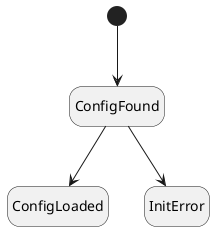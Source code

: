 @startuml

hide empty description
[*] --> ConfigFound
ConfigFound --> ConfigLoaded
ConfigFound --> InitError

@enduml